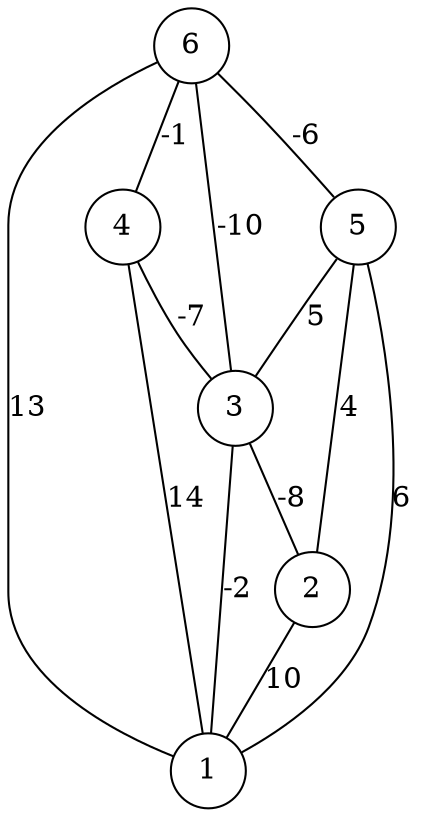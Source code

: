 graph { 
	 fontname="Helvetica,Arial,sans-serif" 
	 node [shape = circle]; 
	 6 -- 1 [label = "13"];
	 6 -- 3 [label = "-10"];
	 6 -- 4 [label = "-1"];
	 6 -- 5 [label = "-6"];
	 5 -- 1 [label = "6"];
	 5 -- 2 [label = "4"];
	 5 -- 3 [label = "5"];
	 4 -- 1 [label = "14"];
	 4 -- 3 [label = "-7"];
	 3 -- 1 [label = "-2"];
	 3 -- 2 [label = "-8"];
	 2 -- 1 [label = "10"];
	 1;
	 2;
	 3;
	 4;
	 5;
	 6;
}
